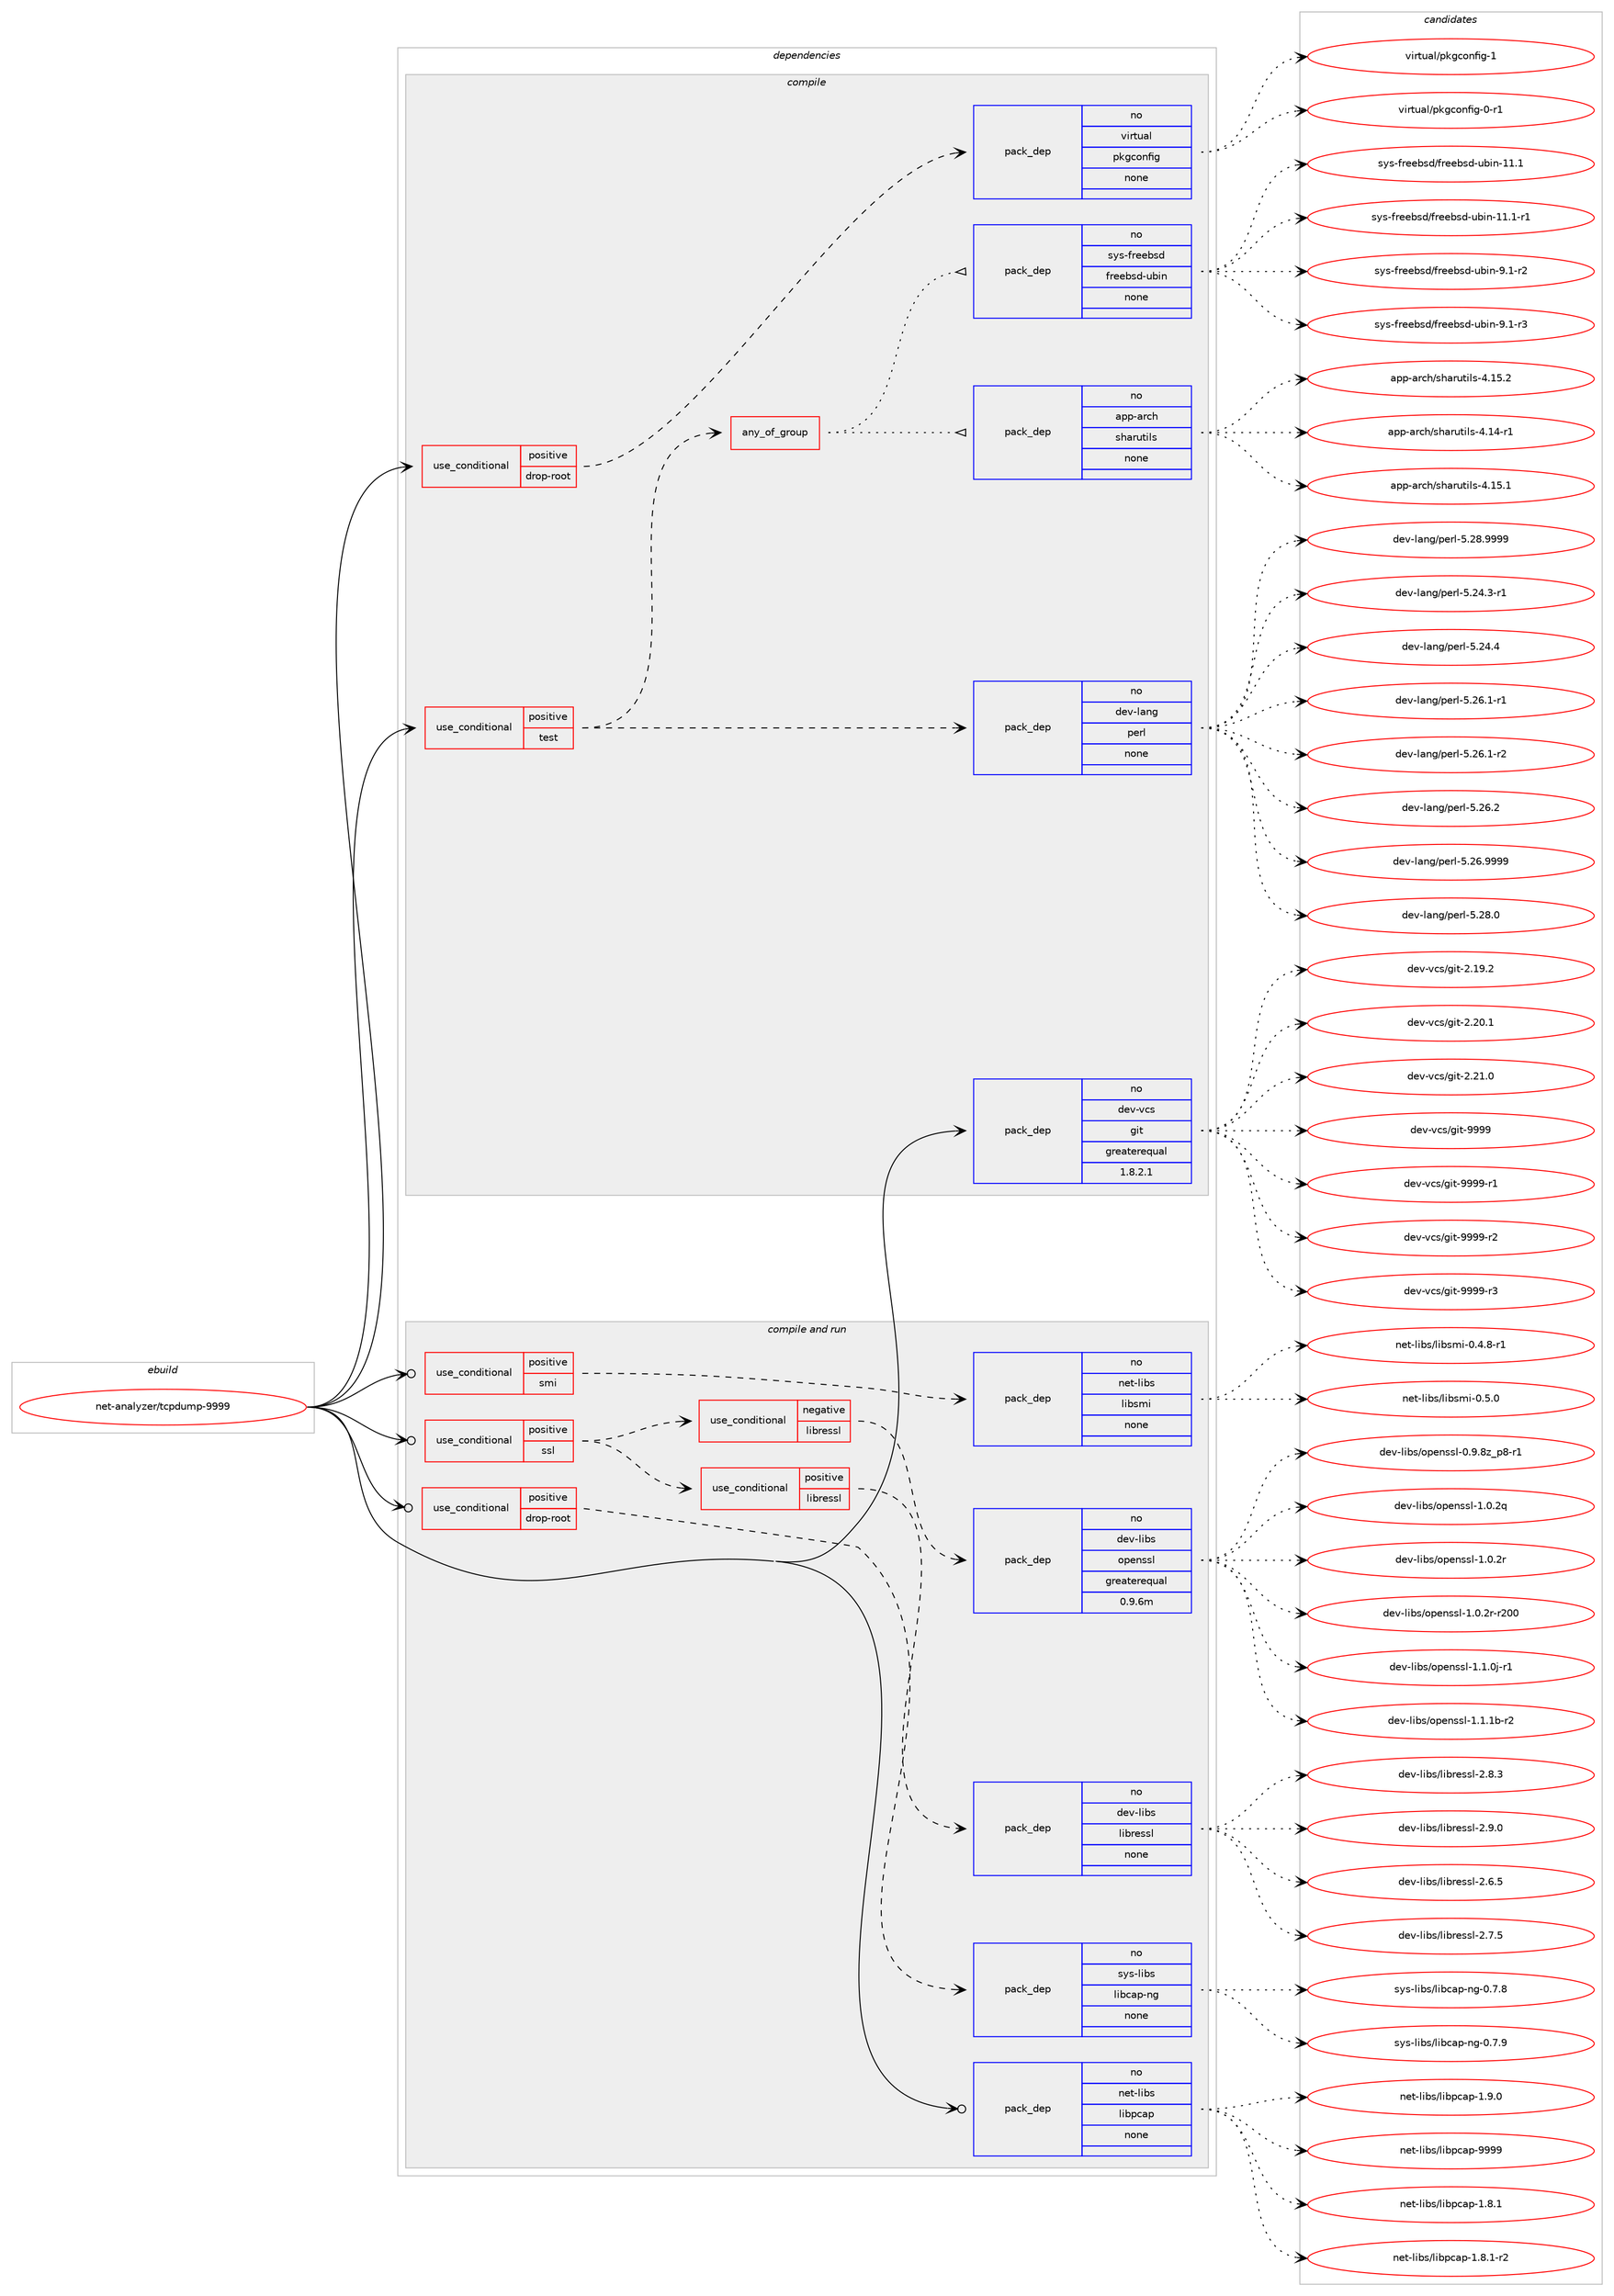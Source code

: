 digraph prolog {

# *************
# Graph options
# *************

newrank=true;
concentrate=true;
compound=true;
graph [rankdir=LR,fontname=Helvetica,fontsize=10,ranksep=1.5];#, ranksep=2.5, nodesep=0.2];
edge  [arrowhead=vee];
node  [fontname=Helvetica,fontsize=10];

# **********
# The ebuild
# **********

subgraph cluster_leftcol {
color=gray;
rank=same;
label=<<i>ebuild</i>>;
id [label="net-analyzer/tcpdump-9999", color=red, width=4, href="../net-analyzer/tcpdump-9999.svg"];
}

# ****************
# The dependencies
# ****************

subgraph cluster_midcol {
color=gray;
label=<<i>dependencies</i>>;
subgraph cluster_compile {
fillcolor="#eeeeee";
style=filled;
label=<<i>compile</i>>;
subgraph cond442720 {
dependency1647314 [label=<<TABLE BORDER="0" CELLBORDER="1" CELLSPACING="0" CELLPADDING="4"><TR><TD ROWSPAN="3" CELLPADDING="10">use_conditional</TD></TR><TR><TD>positive</TD></TR><TR><TD>drop-root</TD></TR></TABLE>>, shape=none, color=red];
subgraph pack1177933 {
dependency1647315 [label=<<TABLE BORDER="0" CELLBORDER="1" CELLSPACING="0" CELLPADDING="4" WIDTH="220"><TR><TD ROWSPAN="6" CELLPADDING="30">pack_dep</TD></TR><TR><TD WIDTH="110">no</TD></TR><TR><TD>virtual</TD></TR><TR><TD>pkgconfig</TD></TR><TR><TD>none</TD></TR><TR><TD></TD></TR></TABLE>>, shape=none, color=blue];
}
dependency1647314:e -> dependency1647315:w [weight=20,style="dashed",arrowhead="vee"];
}
id:e -> dependency1647314:w [weight=20,style="solid",arrowhead="vee"];
subgraph cond442721 {
dependency1647316 [label=<<TABLE BORDER="0" CELLBORDER="1" CELLSPACING="0" CELLPADDING="4"><TR><TD ROWSPAN="3" CELLPADDING="10">use_conditional</TD></TR><TR><TD>positive</TD></TR><TR><TD>test</TD></TR></TABLE>>, shape=none, color=red];
subgraph any25886 {
dependency1647317 [label=<<TABLE BORDER="0" CELLBORDER="1" CELLSPACING="0" CELLPADDING="4"><TR><TD CELLPADDING="10">any_of_group</TD></TR></TABLE>>, shape=none, color=red];subgraph pack1177934 {
dependency1647318 [label=<<TABLE BORDER="0" CELLBORDER="1" CELLSPACING="0" CELLPADDING="4" WIDTH="220"><TR><TD ROWSPAN="6" CELLPADDING="30">pack_dep</TD></TR><TR><TD WIDTH="110">no</TD></TR><TR><TD>app-arch</TD></TR><TR><TD>sharutils</TD></TR><TR><TD>none</TD></TR><TR><TD></TD></TR></TABLE>>, shape=none, color=blue];
}
dependency1647317:e -> dependency1647318:w [weight=20,style="dotted",arrowhead="oinv"];
subgraph pack1177935 {
dependency1647319 [label=<<TABLE BORDER="0" CELLBORDER="1" CELLSPACING="0" CELLPADDING="4" WIDTH="220"><TR><TD ROWSPAN="6" CELLPADDING="30">pack_dep</TD></TR><TR><TD WIDTH="110">no</TD></TR><TR><TD>sys-freebsd</TD></TR><TR><TD>freebsd-ubin</TD></TR><TR><TD>none</TD></TR><TR><TD></TD></TR></TABLE>>, shape=none, color=blue];
}
dependency1647317:e -> dependency1647319:w [weight=20,style="dotted",arrowhead="oinv"];
}
dependency1647316:e -> dependency1647317:w [weight=20,style="dashed",arrowhead="vee"];
subgraph pack1177936 {
dependency1647320 [label=<<TABLE BORDER="0" CELLBORDER="1" CELLSPACING="0" CELLPADDING="4" WIDTH="220"><TR><TD ROWSPAN="6" CELLPADDING="30">pack_dep</TD></TR><TR><TD WIDTH="110">no</TD></TR><TR><TD>dev-lang</TD></TR><TR><TD>perl</TD></TR><TR><TD>none</TD></TR><TR><TD></TD></TR></TABLE>>, shape=none, color=blue];
}
dependency1647316:e -> dependency1647320:w [weight=20,style="dashed",arrowhead="vee"];
}
id:e -> dependency1647316:w [weight=20,style="solid",arrowhead="vee"];
subgraph pack1177937 {
dependency1647321 [label=<<TABLE BORDER="0" CELLBORDER="1" CELLSPACING="0" CELLPADDING="4" WIDTH="220"><TR><TD ROWSPAN="6" CELLPADDING="30">pack_dep</TD></TR><TR><TD WIDTH="110">no</TD></TR><TR><TD>dev-vcs</TD></TR><TR><TD>git</TD></TR><TR><TD>greaterequal</TD></TR><TR><TD>1.8.2.1</TD></TR></TABLE>>, shape=none, color=blue];
}
id:e -> dependency1647321:w [weight=20,style="solid",arrowhead="vee"];
}
subgraph cluster_compileandrun {
fillcolor="#eeeeee";
style=filled;
label=<<i>compile and run</i>>;
subgraph cond442722 {
dependency1647322 [label=<<TABLE BORDER="0" CELLBORDER="1" CELLSPACING="0" CELLPADDING="4"><TR><TD ROWSPAN="3" CELLPADDING="10">use_conditional</TD></TR><TR><TD>positive</TD></TR><TR><TD>drop-root</TD></TR></TABLE>>, shape=none, color=red];
subgraph pack1177938 {
dependency1647323 [label=<<TABLE BORDER="0" CELLBORDER="1" CELLSPACING="0" CELLPADDING="4" WIDTH="220"><TR><TD ROWSPAN="6" CELLPADDING="30">pack_dep</TD></TR><TR><TD WIDTH="110">no</TD></TR><TR><TD>sys-libs</TD></TR><TR><TD>libcap-ng</TD></TR><TR><TD>none</TD></TR><TR><TD></TD></TR></TABLE>>, shape=none, color=blue];
}
dependency1647322:e -> dependency1647323:w [weight=20,style="dashed",arrowhead="vee"];
}
id:e -> dependency1647322:w [weight=20,style="solid",arrowhead="odotvee"];
subgraph cond442723 {
dependency1647324 [label=<<TABLE BORDER="0" CELLBORDER="1" CELLSPACING="0" CELLPADDING="4"><TR><TD ROWSPAN="3" CELLPADDING="10">use_conditional</TD></TR><TR><TD>positive</TD></TR><TR><TD>smi</TD></TR></TABLE>>, shape=none, color=red];
subgraph pack1177939 {
dependency1647325 [label=<<TABLE BORDER="0" CELLBORDER="1" CELLSPACING="0" CELLPADDING="4" WIDTH="220"><TR><TD ROWSPAN="6" CELLPADDING="30">pack_dep</TD></TR><TR><TD WIDTH="110">no</TD></TR><TR><TD>net-libs</TD></TR><TR><TD>libsmi</TD></TR><TR><TD>none</TD></TR><TR><TD></TD></TR></TABLE>>, shape=none, color=blue];
}
dependency1647324:e -> dependency1647325:w [weight=20,style="dashed",arrowhead="vee"];
}
id:e -> dependency1647324:w [weight=20,style="solid",arrowhead="odotvee"];
subgraph cond442724 {
dependency1647326 [label=<<TABLE BORDER="0" CELLBORDER="1" CELLSPACING="0" CELLPADDING="4"><TR><TD ROWSPAN="3" CELLPADDING="10">use_conditional</TD></TR><TR><TD>positive</TD></TR><TR><TD>ssl</TD></TR></TABLE>>, shape=none, color=red];
subgraph cond442725 {
dependency1647327 [label=<<TABLE BORDER="0" CELLBORDER="1" CELLSPACING="0" CELLPADDING="4"><TR><TD ROWSPAN="3" CELLPADDING="10">use_conditional</TD></TR><TR><TD>negative</TD></TR><TR><TD>libressl</TD></TR></TABLE>>, shape=none, color=red];
subgraph pack1177940 {
dependency1647328 [label=<<TABLE BORDER="0" CELLBORDER="1" CELLSPACING="0" CELLPADDING="4" WIDTH="220"><TR><TD ROWSPAN="6" CELLPADDING="30">pack_dep</TD></TR><TR><TD WIDTH="110">no</TD></TR><TR><TD>dev-libs</TD></TR><TR><TD>openssl</TD></TR><TR><TD>greaterequal</TD></TR><TR><TD>0.9.6m</TD></TR></TABLE>>, shape=none, color=blue];
}
dependency1647327:e -> dependency1647328:w [weight=20,style="dashed",arrowhead="vee"];
}
dependency1647326:e -> dependency1647327:w [weight=20,style="dashed",arrowhead="vee"];
subgraph cond442726 {
dependency1647329 [label=<<TABLE BORDER="0" CELLBORDER="1" CELLSPACING="0" CELLPADDING="4"><TR><TD ROWSPAN="3" CELLPADDING="10">use_conditional</TD></TR><TR><TD>positive</TD></TR><TR><TD>libressl</TD></TR></TABLE>>, shape=none, color=red];
subgraph pack1177941 {
dependency1647330 [label=<<TABLE BORDER="0" CELLBORDER="1" CELLSPACING="0" CELLPADDING="4" WIDTH="220"><TR><TD ROWSPAN="6" CELLPADDING="30">pack_dep</TD></TR><TR><TD WIDTH="110">no</TD></TR><TR><TD>dev-libs</TD></TR><TR><TD>libressl</TD></TR><TR><TD>none</TD></TR><TR><TD></TD></TR></TABLE>>, shape=none, color=blue];
}
dependency1647329:e -> dependency1647330:w [weight=20,style="dashed",arrowhead="vee"];
}
dependency1647326:e -> dependency1647329:w [weight=20,style="dashed",arrowhead="vee"];
}
id:e -> dependency1647326:w [weight=20,style="solid",arrowhead="odotvee"];
subgraph pack1177942 {
dependency1647331 [label=<<TABLE BORDER="0" CELLBORDER="1" CELLSPACING="0" CELLPADDING="4" WIDTH="220"><TR><TD ROWSPAN="6" CELLPADDING="30">pack_dep</TD></TR><TR><TD WIDTH="110">no</TD></TR><TR><TD>net-libs</TD></TR><TR><TD>libpcap</TD></TR><TR><TD>none</TD></TR><TR><TD></TD></TR></TABLE>>, shape=none, color=blue];
}
id:e -> dependency1647331:w [weight=20,style="solid",arrowhead="odotvee"];
}
subgraph cluster_run {
fillcolor="#eeeeee";
style=filled;
label=<<i>run</i>>;
}
}

# **************
# The candidates
# **************

subgraph cluster_choices {
rank=same;
color=gray;
label=<<i>candidates</i>>;

subgraph choice1177933 {
color=black;
nodesep=1;
choice11810511411611797108471121071039911111010210510345484511449 [label="virtual/pkgconfig-0-r1", color=red, width=4,href="../virtual/pkgconfig-0-r1.svg"];
choice1181051141161179710847112107103991111101021051034549 [label="virtual/pkgconfig-1", color=red, width=4,href="../virtual/pkgconfig-1.svg"];
dependency1647315:e -> choice11810511411611797108471121071039911111010210510345484511449:w [style=dotted,weight="100"];
dependency1647315:e -> choice1181051141161179710847112107103991111101021051034549:w [style=dotted,weight="100"];
}
subgraph choice1177934 {
color=black;
nodesep=1;
choice97112112459711499104471151049711411711610510811545524649524511449 [label="app-arch/sharutils-4.14-r1", color=red, width=4,href="../app-arch/sharutils-4.14-r1.svg"];
choice97112112459711499104471151049711411711610510811545524649534649 [label="app-arch/sharutils-4.15.1", color=red, width=4,href="../app-arch/sharutils-4.15.1.svg"];
choice97112112459711499104471151049711411711610510811545524649534650 [label="app-arch/sharutils-4.15.2", color=red, width=4,href="../app-arch/sharutils-4.15.2.svg"];
dependency1647318:e -> choice97112112459711499104471151049711411711610510811545524649524511449:w [style=dotted,weight="100"];
dependency1647318:e -> choice97112112459711499104471151049711411711610510811545524649534649:w [style=dotted,weight="100"];
dependency1647318:e -> choice97112112459711499104471151049711411711610510811545524649534650:w [style=dotted,weight="100"];
}
subgraph choice1177935 {
color=black;
nodesep=1;
choice1151211154510211410110198115100471021141011019811510045117981051104549494649 [label="sys-freebsd/freebsd-ubin-11.1", color=red, width=4,href="../sys-freebsd/freebsd-ubin-11.1.svg"];
choice11512111545102114101101981151004710211410110198115100451179810511045494946494511449 [label="sys-freebsd/freebsd-ubin-11.1-r1", color=red, width=4,href="../sys-freebsd/freebsd-ubin-11.1-r1.svg"];
choice115121115451021141011019811510047102114101101981151004511798105110455746494511450 [label="sys-freebsd/freebsd-ubin-9.1-r2", color=red, width=4,href="../sys-freebsd/freebsd-ubin-9.1-r2.svg"];
choice115121115451021141011019811510047102114101101981151004511798105110455746494511451 [label="sys-freebsd/freebsd-ubin-9.1-r3", color=red, width=4,href="../sys-freebsd/freebsd-ubin-9.1-r3.svg"];
dependency1647319:e -> choice1151211154510211410110198115100471021141011019811510045117981051104549494649:w [style=dotted,weight="100"];
dependency1647319:e -> choice11512111545102114101101981151004710211410110198115100451179810511045494946494511449:w [style=dotted,weight="100"];
dependency1647319:e -> choice115121115451021141011019811510047102114101101981151004511798105110455746494511450:w [style=dotted,weight="100"];
dependency1647319:e -> choice115121115451021141011019811510047102114101101981151004511798105110455746494511451:w [style=dotted,weight="100"];
}
subgraph choice1177936 {
color=black;
nodesep=1;
choice100101118451089711010347112101114108455346505246514511449 [label="dev-lang/perl-5.24.3-r1", color=red, width=4,href="../dev-lang/perl-5.24.3-r1.svg"];
choice10010111845108971101034711210111410845534650524652 [label="dev-lang/perl-5.24.4", color=red, width=4,href="../dev-lang/perl-5.24.4.svg"];
choice100101118451089711010347112101114108455346505446494511449 [label="dev-lang/perl-5.26.1-r1", color=red, width=4,href="../dev-lang/perl-5.26.1-r1.svg"];
choice100101118451089711010347112101114108455346505446494511450 [label="dev-lang/perl-5.26.1-r2", color=red, width=4,href="../dev-lang/perl-5.26.1-r2.svg"];
choice10010111845108971101034711210111410845534650544650 [label="dev-lang/perl-5.26.2", color=red, width=4,href="../dev-lang/perl-5.26.2.svg"];
choice10010111845108971101034711210111410845534650544657575757 [label="dev-lang/perl-5.26.9999", color=red, width=4,href="../dev-lang/perl-5.26.9999.svg"];
choice10010111845108971101034711210111410845534650564648 [label="dev-lang/perl-5.28.0", color=red, width=4,href="../dev-lang/perl-5.28.0.svg"];
choice10010111845108971101034711210111410845534650564657575757 [label="dev-lang/perl-5.28.9999", color=red, width=4,href="../dev-lang/perl-5.28.9999.svg"];
dependency1647320:e -> choice100101118451089711010347112101114108455346505246514511449:w [style=dotted,weight="100"];
dependency1647320:e -> choice10010111845108971101034711210111410845534650524652:w [style=dotted,weight="100"];
dependency1647320:e -> choice100101118451089711010347112101114108455346505446494511449:w [style=dotted,weight="100"];
dependency1647320:e -> choice100101118451089711010347112101114108455346505446494511450:w [style=dotted,weight="100"];
dependency1647320:e -> choice10010111845108971101034711210111410845534650544650:w [style=dotted,weight="100"];
dependency1647320:e -> choice10010111845108971101034711210111410845534650544657575757:w [style=dotted,weight="100"];
dependency1647320:e -> choice10010111845108971101034711210111410845534650564648:w [style=dotted,weight="100"];
dependency1647320:e -> choice10010111845108971101034711210111410845534650564657575757:w [style=dotted,weight="100"];
}
subgraph choice1177937 {
color=black;
nodesep=1;
choice10010111845118991154710310511645504649574650 [label="dev-vcs/git-2.19.2", color=red, width=4,href="../dev-vcs/git-2.19.2.svg"];
choice10010111845118991154710310511645504650484649 [label="dev-vcs/git-2.20.1", color=red, width=4,href="../dev-vcs/git-2.20.1.svg"];
choice10010111845118991154710310511645504650494648 [label="dev-vcs/git-2.21.0", color=red, width=4,href="../dev-vcs/git-2.21.0.svg"];
choice1001011184511899115471031051164557575757 [label="dev-vcs/git-9999", color=red, width=4,href="../dev-vcs/git-9999.svg"];
choice10010111845118991154710310511645575757574511449 [label="dev-vcs/git-9999-r1", color=red, width=4,href="../dev-vcs/git-9999-r1.svg"];
choice10010111845118991154710310511645575757574511450 [label="dev-vcs/git-9999-r2", color=red, width=4,href="../dev-vcs/git-9999-r2.svg"];
choice10010111845118991154710310511645575757574511451 [label="dev-vcs/git-9999-r3", color=red, width=4,href="../dev-vcs/git-9999-r3.svg"];
dependency1647321:e -> choice10010111845118991154710310511645504649574650:w [style=dotted,weight="100"];
dependency1647321:e -> choice10010111845118991154710310511645504650484649:w [style=dotted,weight="100"];
dependency1647321:e -> choice10010111845118991154710310511645504650494648:w [style=dotted,weight="100"];
dependency1647321:e -> choice1001011184511899115471031051164557575757:w [style=dotted,weight="100"];
dependency1647321:e -> choice10010111845118991154710310511645575757574511449:w [style=dotted,weight="100"];
dependency1647321:e -> choice10010111845118991154710310511645575757574511450:w [style=dotted,weight="100"];
dependency1647321:e -> choice10010111845118991154710310511645575757574511451:w [style=dotted,weight="100"];
}
subgraph choice1177938 {
color=black;
nodesep=1;
choice11512111545108105981154710810598999711245110103454846554656 [label="sys-libs/libcap-ng-0.7.8", color=red, width=4,href="../sys-libs/libcap-ng-0.7.8.svg"];
choice11512111545108105981154710810598999711245110103454846554657 [label="sys-libs/libcap-ng-0.7.9", color=red, width=4,href="../sys-libs/libcap-ng-0.7.9.svg"];
dependency1647323:e -> choice11512111545108105981154710810598999711245110103454846554656:w [style=dotted,weight="100"];
dependency1647323:e -> choice11512111545108105981154710810598999711245110103454846554657:w [style=dotted,weight="100"];
}
subgraph choice1177939 {
color=black;
nodesep=1;
choice110101116451081059811547108105981151091054548465246564511449 [label="net-libs/libsmi-0.4.8-r1", color=red, width=4,href="../net-libs/libsmi-0.4.8-r1.svg"];
choice11010111645108105981154710810598115109105454846534648 [label="net-libs/libsmi-0.5.0", color=red, width=4,href="../net-libs/libsmi-0.5.0.svg"];
dependency1647325:e -> choice110101116451081059811547108105981151091054548465246564511449:w [style=dotted,weight="100"];
dependency1647325:e -> choice11010111645108105981154710810598115109105454846534648:w [style=dotted,weight="100"];
}
subgraph choice1177940 {
color=black;
nodesep=1;
choice10010111845108105981154711111210111011511510845484657465612295112564511449 [label="dev-libs/openssl-0.9.8z_p8-r1", color=red, width=4,href="../dev-libs/openssl-0.9.8z_p8-r1.svg"];
choice100101118451081059811547111112101110115115108454946484650113 [label="dev-libs/openssl-1.0.2q", color=red, width=4,href="../dev-libs/openssl-1.0.2q.svg"];
choice100101118451081059811547111112101110115115108454946484650114 [label="dev-libs/openssl-1.0.2r", color=red, width=4,href="../dev-libs/openssl-1.0.2r.svg"];
choice10010111845108105981154711111210111011511510845494648465011445114504848 [label="dev-libs/openssl-1.0.2r-r200", color=red, width=4,href="../dev-libs/openssl-1.0.2r-r200.svg"];
choice1001011184510810598115471111121011101151151084549464946481064511449 [label="dev-libs/openssl-1.1.0j-r1", color=red, width=4,href="../dev-libs/openssl-1.1.0j-r1.svg"];
choice100101118451081059811547111112101110115115108454946494649984511450 [label="dev-libs/openssl-1.1.1b-r2", color=red, width=4,href="../dev-libs/openssl-1.1.1b-r2.svg"];
dependency1647328:e -> choice10010111845108105981154711111210111011511510845484657465612295112564511449:w [style=dotted,weight="100"];
dependency1647328:e -> choice100101118451081059811547111112101110115115108454946484650113:w [style=dotted,weight="100"];
dependency1647328:e -> choice100101118451081059811547111112101110115115108454946484650114:w [style=dotted,weight="100"];
dependency1647328:e -> choice10010111845108105981154711111210111011511510845494648465011445114504848:w [style=dotted,weight="100"];
dependency1647328:e -> choice1001011184510810598115471111121011101151151084549464946481064511449:w [style=dotted,weight="100"];
dependency1647328:e -> choice100101118451081059811547111112101110115115108454946494649984511450:w [style=dotted,weight="100"];
}
subgraph choice1177941 {
color=black;
nodesep=1;
choice10010111845108105981154710810598114101115115108455046544653 [label="dev-libs/libressl-2.6.5", color=red, width=4,href="../dev-libs/libressl-2.6.5.svg"];
choice10010111845108105981154710810598114101115115108455046554653 [label="dev-libs/libressl-2.7.5", color=red, width=4,href="../dev-libs/libressl-2.7.5.svg"];
choice10010111845108105981154710810598114101115115108455046564651 [label="dev-libs/libressl-2.8.3", color=red, width=4,href="../dev-libs/libressl-2.8.3.svg"];
choice10010111845108105981154710810598114101115115108455046574648 [label="dev-libs/libressl-2.9.0", color=red, width=4,href="../dev-libs/libressl-2.9.0.svg"];
dependency1647330:e -> choice10010111845108105981154710810598114101115115108455046544653:w [style=dotted,weight="100"];
dependency1647330:e -> choice10010111845108105981154710810598114101115115108455046554653:w [style=dotted,weight="100"];
dependency1647330:e -> choice10010111845108105981154710810598114101115115108455046564651:w [style=dotted,weight="100"];
dependency1647330:e -> choice10010111845108105981154710810598114101115115108455046574648:w [style=dotted,weight="100"];
}
subgraph choice1177942 {
color=black;
nodesep=1;
choice110101116451081059811547108105981129997112454946564649 [label="net-libs/libpcap-1.8.1", color=red, width=4,href="../net-libs/libpcap-1.8.1.svg"];
choice1101011164510810598115471081059811299971124549465646494511450 [label="net-libs/libpcap-1.8.1-r2", color=red, width=4,href="../net-libs/libpcap-1.8.1-r2.svg"];
choice110101116451081059811547108105981129997112454946574648 [label="net-libs/libpcap-1.9.0", color=red, width=4,href="../net-libs/libpcap-1.9.0.svg"];
choice1101011164510810598115471081059811299971124557575757 [label="net-libs/libpcap-9999", color=red, width=4,href="../net-libs/libpcap-9999.svg"];
dependency1647331:e -> choice110101116451081059811547108105981129997112454946564649:w [style=dotted,weight="100"];
dependency1647331:e -> choice1101011164510810598115471081059811299971124549465646494511450:w [style=dotted,weight="100"];
dependency1647331:e -> choice110101116451081059811547108105981129997112454946574648:w [style=dotted,weight="100"];
dependency1647331:e -> choice1101011164510810598115471081059811299971124557575757:w [style=dotted,weight="100"];
}
}

}
